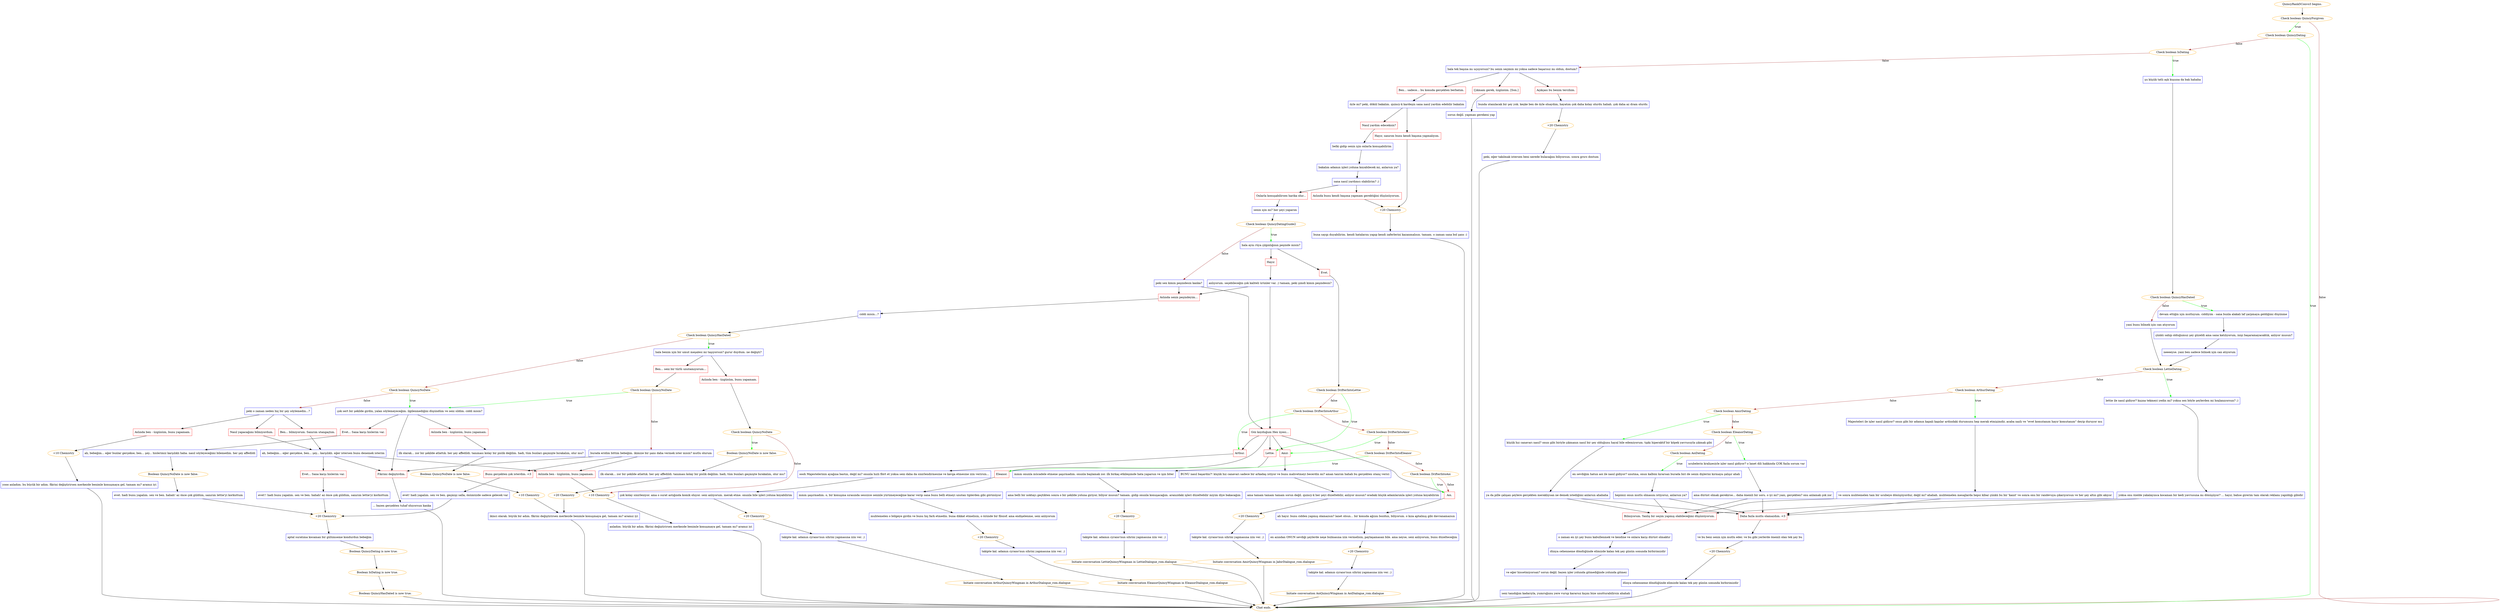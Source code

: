 digraph {
	"QuincyRank5Convo3 begins." [color=orange];
		"QuincyRank5Convo3 begins." -> j2951068974;
	j2951068974 [label="Check boolean QuincyForgiven",color=orange];
		j2951068974 -> j3209672370 [label=true,color=green];
		j2951068974 -> "Chat ends." [label=false,color=brown];
	j3209672370 [label="Check boolean QuincyDating",color=orange];
		j3209672370 -> "Chat ends." [label=true,color=green];
		j3209672370 -> j4264167688 [label=false,color=brown];
	"Chat ends." [color=orange];
	j4264167688 [label="Check boolean IsDating",color=orange];
		j4264167688 -> j114283294 [label=true,color=green];
		j4264167688 -> j3027451908 [label=false,color=brown];
	j114283294 [label="şu küçük tatlı aşk kuşuna da bak hahaha",shape=box,color=blue];
		j114283294 -> j112189153;
	j3027451908 [label="hala tek başına mı uçuyorsun? bu senin seçimin mi yoksa sadece başarısız mı oldun, dostum?",shape=box,color=blue];
		j3027451908 -> j476599094;
		j3027451908 -> j2932592311;
		j3027451908 -> j3984220929;
	j112189153 [label="Check boolean QuincyHasDated",color=orange];
		j112189153 -> j321821545 [label=true,color=green];
		j112189153 -> j3473670349 [label=false,color=brown];
	j476599094 [label="Açıkçası bu benim tercihim.",shape=box,color=red];
		j476599094 -> j2921263746;
	j2932592311 [label="Ben... sadece... bu konuda gerçekten berbatım.",shape=box,color=red];
		j2932592311 -> j941115876;
	j3984220929 [label="Çıkmam gerek, üzgünüm. [Son.]",shape=box,color=red];
		j3984220929 -> j3187400230;
	j321821545 [label="devam ettiğin için mutluyum. ciddiyim - sana bunla alakalı laf çarpmaya geldiğimi düşünme",shape=box,color=blue];
		j321821545 -> j3929834232;
	j3473670349 [label="yani bunu bilmek için can atıyorum",shape=box,color=blue];
		j3473670349 -> j1775695868;
	j2921263746 [label="bunda utanılacak bir şey yok. keşke ben de öyle olsaydım, hayatım çok daha kolay olurdu hahah. çok daha az dram olurdu",shape=box,color=blue];
		j2921263746 -> j1956397950;
	j941115876 [label="öyle mi? peki, dökül bakalım. quincy-k kardeşin sana nasıl yardım edebilir bakalım",shape=box,color=blue];
		j941115876 -> j3927353259;
		j941115876 -> j2896282396;
	j3187400230 [label="sorun değil. yapman gerekeni yap",shape=box,color=blue];
		j3187400230 -> "Chat ends.";
	j3929834232 [label="çünkü sahip olduğumuz şey güzeldi ama sana katılıyorum, inişi başaramayacaktık, anlıyor musun?",shape=box,color=blue];
		j3929834232 -> j3153220971;
	j1775695868 [label="Check boolean LettieDating",color=orange];
		j1775695868 -> j192461260 [label=true,color=green];
		j1775695868 -> j3168842779 [label=false,color=brown];
	j1956397950 [label="+20 Chemistry",color=orange];
		j1956397950 -> j3242964003;
	j3927353259 [label="Nasıl yardım edeceksin?",shape=box,color=red];
		j3927353259 -> j3882214563;
	j2896282396 [label="Hayır, sanırım bunu kendi başıma yapmalıyım.",shape=box,color=red];
		j2896282396 -> j1402850837;
	j3153220971 [label="neeeeyse. yani ben sadece bilmek için can atıyorum",shape=box,color=blue];
		j3153220971 -> j1775695868;
	j192461260 [label="lettie ile nasıl gidiyor? kıçına tekmeyi yedin mi? yoksa sen böyle şeylerden mi hoşlanıyorsun? ;)",shape=box,color=blue];
		j192461260 -> j3999259425;
	j3168842779 [label="Check boolean ArthurDating",color=orange];
		j3168842779 -> j3400352188 [label=true,color=green];
		j3168842779 -> j3271929692 [label=false,color=brown];
	j3242964003 [label="peki, eğer takılmak istersen beni nerede bulacağını biliyorsun. sonra grsrz dostum",shape=box,color=blue];
		j3242964003 -> "Chat ends.";
	j3882214563 [label="belki gidip senin için onlarla konuşabilirim",shape=box,color=blue];
		j3882214563 -> j1901733546;
	j1402850837 [label="+20 Chemistry",color=orange];
		j1402850837 -> j3718146555;
	j3999259425 [label="yoksa onu özelde yakalayınca kocaman bir kedi yavrusuna mı dönüşüyor? ... hayır, bahse girerim tam olarak reklamı yapıldığı gibidir",shape=box,color=blue];
		j3999259425 -> j2138032950;
		j3999259425 -> j3275964100;
	j3400352188 [label="Majesteleri ile işler nasıl gidiyor? onun gibi bir adamın kapalı kapılar ardındaki durumunu hep merak etmişimdir, acaba nazlı ve \"evet komutanım hayır komutanım\" deyip duruyor mu",shape=box,color=blue];
		j3400352188 -> j4136640793;
	j3271929692 [label="Check boolean AmirDating",color=orange];
		j3271929692 -> j1314920074 [label=true,color=green];
		j3271929692 -> j2641613073 [label=false,color=brown];
	j1901733546 [label="bakalım adamın işleri yoluna koyabilecek mi, anlarsın ya?",shape=box,color=blue];
		j1901733546 -> j3651433839;
	j3718146555 [label="buna saygı duyabilirim. kendi hatalarını yapıp kendi zaferlerini kazanmalısın. tamam. o zaman sana bol şans :)",shape=box,color=blue];
		j3718146555 -> "Chat ends.";
	j2138032950 [label="Daha fazla mutlu olamazdım. <3",shape=box,color=red];
		j2138032950 -> j207145279;
	j3275964100 [label="Bilmiyorum. Yanlış bir seçim yapmış olabileceğimi düşünüyorum.",shape=box,color=red];
		j3275964100 -> j1778263676;
	j4136640793 [label="ve sonra muhtemelen tam bir ucubeye dönüşüyordur, değil mi? ahahah. muhtemelen mesajlarda hepsi kibar çünkü bu bir 'kanıt' ve sonra onu bir randevuya çıkarıyorsun ve her şey altın gibi akıyor",shape=box,color=blue];
		j4136640793 -> j2138032950;
		j4136640793 -> j3275964100;
	j1314920074 [label="küçük hız canavarı nasıl? onun gibi biriyle çıkmanın nasıl bir şey olduğunu hayal bile edemiyorum. tıpkı hiperaktif bir köpek yavrusuyla çıkmak gibi",shape=box,color=blue];
		j1314920074 -> j3212530928;
	j2641613073 [label="Check boolean EleanorDating",color=orange];
		j2641613073 -> j1362686292 [label=true,color=green];
		j2641613073 -> j2260982675 [label=false,color=brown];
	j3651433839 [label="sana nasıl yardımcı olabilirim? ;)",shape=box,color=blue];
		j3651433839 -> j2259336551;
		j3651433839 -> j810673243;
	j207145279 [label="ve bu beni senin için mutlu eder. ve bu gibi yerlerde önemli olan tek şey bu",shape=box,color=blue];
		j207145279 -> j1062055564;
	j1778263676 [label="o zaman en iyi şey bunu kabullenmek ve kendine ve onlara karşı dürüst olmaktır",shape=box,color=blue];
		j1778263676 -> j4027235980;
	j3212530928 [label="ya da pille çalışan şeylere gerçekten meraklıysan ne demek istediğimi anlarsın ahahaha",shape=box,color=blue];
		j3212530928 -> j2138032950;
		j3212530928 -> j3275964100;
	j1362686292 [label="ucubelerin kraliçesiyle işler nasıl gidiyor? o lanet dili hakkında ÇOK fazla sorum var",shape=box,color=blue];
		j1362686292 -> j1287049089;
	j2260982675 [label="Check boolean AoiDating",color=orange];
		j2260982675 -> j1873947748 [label=true,color=green];
	j2259336551 [label="Onlarla konuşabilirsen harika olur...",shape=box,color=red];
		j2259336551 -> j3824396287;
	j810673243 [label="Aslında bunu kendi başıma yapmam gerektiğini düşünüyorum.",shape=box,color=red];
		j810673243 -> j1402850837;
	j1062055564 [label="+20 Chemistry",color=orange];
		j1062055564 -> j2357843309;
	j4027235980 [label="dünya cehenneme döndüğünde elimizde kalan tek şey günün sonunda birbirimizdir",shape=box,color=blue];
		j4027235980 -> j102781818;
	j1287049089 [label="ama dürüst olmak gerekirse... daha önemli bir soru. o iyi mi? yani, gerçekten? onu anlamak çok zor",shape=box,color=blue];
		j1287049089 -> j2138032950;
		j1287049089 -> j3275964100;
	j1873947748 [label="en sevdiğim hatun aoi ile nasıl gidiyor? unutma, onun kalbini kırarsan burada biri de senin dişlerini kırmaya çalışır ahah",shape=box,color=blue];
		j1873947748 -> j3027911148;
	j3824396287 [label="senin için mi? her şeyi yaparım",shape=box,color=blue];
		j3824396287 -> j2238688054;
	j2357843309 [label="dünya cehenneme döndüğünde elimizde kalan tek şey günün sonunda birbirimizdir",shape=box,color=blue];
		j2357843309 -> "Chat ends.";
	j102781818 [label="ve eğer hissetmiyorsan? sorun değil. bazen işler yolunda gitmediğinde yolunda gitmez",shape=box,color=blue];
		j102781818 -> j2080291014;
	j3027911148 [label="hepimiz onun mutlu olmasını istiyoruz, anlarsın ya?",shape=box,color=blue];
		j3027911148 -> j2138032950;
		j3027911148 -> j3275964100;
	j2238688054 [label="Check boolean QuincyDatingGuide2",color=orange];
		j2238688054 -> j2059353105 [label=true,color=green];
		j2238688054 -> j1841420759 [label=false,color=brown];
	j2080291014 [label="seni tanıdığım kadarıyla, yumruğunu yere vurup kararsız kıçını bize unutturabilirsin ahahah",shape=box,color=blue];
		j2080291014 -> "Chat ends.";
	j2059353105 [label="hala aynı rüya çılgınlığının peşinde misin?",shape=box,color=blue];
		j2059353105 -> j1270701003;
		j2059353105 -> j2014648474;
	j1841420759 [label="peki sen kimin peşindesin kanka?",shape=box,color=blue];
		j1841420759 -> j3935777560;
		j1841420759 -> j2487540113;
	j1270701003 [label="Hayır.",shape=box,color=red];
		j1270701003 -> j58464560;
	j2014648474 [label="Evet.",shape=box,color=red];
		j2014648474 -> j3198534615;
	j3935777560 [label="Göz koyduğum Hex üyesi...",shape=box,color=red];
		j3935777560 -> j2537490719;
		j3935777560 -> j3969670686;
		j3935777560 -> j2893527650;
		j3935777560 -> j303716683;
		j3935777560 -> j1908894853;
	j2487540113 [label="Aslında senin peşindeyim...",shape=box,color=red];
		j2487540113 -> j196897222;
	j58464560 [label="anlıyorum. seçebileceğin çok kaliteli ürünler var. ;) tamam, peki şimdi kimin peşindesin?",shape=box,color=blue];
		j58464560 -> j3935777560;
		j58464560 -> j2487540113;
	j3198534615 [label="Check boolean DrifterIntoLettie",color=orange];
		j3198534615 -> j2537490719 [label=true,color=green];
		j3198534615 -> j1481036599 [label=false,color=brown];
	j2537490719 [label="Lettie.",shape=box,color=red];
		j2537490719 -> j1853365183;
	j3969670686 [label="Arthur.",shape=box,color=red];
		j3969670686 -> j889400603;
	j2893527650 [label="Amir.",shape=box,color=red];
		j2893527650 -> j1807580056;
	j303716683 [label="Eleanor.",shape=box,color=red];
		j303716683 -> j1959451421;
	j1908894853 [label="Aoi.",shape=box,color=red];
		j1908894853 -> j2697754545;
	j196897222 [label="ciddi misin...?",shape=box,color=blue];
		j196897222 -> j2521049982;
	j1481036599 [label="Check boolean DrifterIntoArthur",color=orange];
		j1481036599 -> j3969670686 [label=true,color=green];
		j1481036599 -> j2762540437 [label=false,color=brown];
	j1853365183 [label="mmm onunla mücadele etmene şaşırmadım. onunla başlamak zor. ilk birkaç etkileşimde hata yaparsın ve işin biter",shape=box,color=blue];
		j1853365183 -> j3485653283;
	j889400603 [label="oooh Majestelerinin ayağına bastın, değil mi? onunla hızlı flört et yoksa seni daha da sinirlendirmesine ve kavga etmesine izin verirsin...",shape=box,color=blue];
		j889400603 -> j1242374111;
	j1807580056 [label="BUNU nasıl başardın?! küçük hız canavarı sadece bir arkadaş istiyor ve bunu mahvetmeyi becerdin mi? aman tanrım hahah bu gerçekten utanç verici",shape=box,color=blue];
		j1807580056 -> j500761854;
	j1959451421 [label="mmm şaşırmadım. o, bir konuşma sırasında sessizce seninle yürümeyeceğine karar verip sana bunu belli etmeyi unutan tiplerden gibi görünüyor",shape=box,color=blue];
		j1959451421 -> j4291185540;
	j2697754545 [label="ah hayır. bunu cidden yapmış olamazsın? lanet olsun... bir konuda ağzını bozdun, biliyorum. o kıza aptalmış gibi davranamazsın",shape=box,color=blue];
		j2697754545 -> j3182198235;
	j2521049982 [label="Check boolean QuincyHasDated",color=orange];
		j2521049982 -> j3421088936 [label=true,color=green];
		j2521049982 -> j931455432 [label=false,color=brown];
	j2762540437 [label="Check boolean DrifterIntoAmir",color=orange];
		j2762540437 -> j2893527650 [label=true,color=green];
		j2762540437 -> j18030657 [label=false,color=brown];
	j3485653283 [label="ama belli bir noktayı geçtikten sonra o bir şekilde yoluna giriyor, biliyor musun? tamam. gidip onunla konuşacağım. aranızdaki işleri düzeltebilir miyim diye bakacağım",shape=box,color=blue];
		j3485653283 -> j4246289222;
	j1242374111 [label="çok kolay sinirleniyor. ama o surat astığında komik oluyor. seni anlıyorum. merak etme. onunla bile işleri yoluna koyabilirim",shape=box,color=blue];
		j1242374111 -> j3345380283;
	j500761854 [label="ama tamam tamam tamam sorun değil. quincy-k her şeyi düzeltebilir, anlıyor musun? oradaki küçük adamlarımla işleri yoluna koyabilirim",shape=box,color=blue];
		j500761854 -> j956998058;
	j4291185540 [label="muhtemelen o bölgeye girdin ve bunu hiç fark etmedin. buna dikkat etmelisin, o özünde bir filozof. ama endişelenme, seni anlıyorum",shape=box,color=blue];
		j4291185540 -> j4019440969;
	j3182198235 [label="en azından ONUN sevdiği şeylerde neşe bulmasına izin vermelisin, paylaşamasan bile. ama neyse, seni anlıyorum, bunu düzelteceğim",shape=box,color=blue];
		j3182198235 -> j2200773152;
	j3421088936 [label="hala benim için bir umut meşalesi mi taşıyorsun? gurur duydum. ne değişti?",shape=box,color=blue];
		j3421088936 -> j3841061745;
		j3421088936 -> j317516250;
	j931455432 [label="Check boolean QuincyNoDate",color=orange];
		j931455432 -> j3972966676 [label=true,color=green];
		j931455432 -> j1227071870 [label=false,color=brown];
	j18030657 [label="Check boolean DrifterIntoEleanor",color=orange];
		j18030657 -> j303716683 [label=true,color=green];
		j18030657 -> j1008457125 [label=false,color=brown];
	j4246289222 [label="+20 Chemistry",color=orange];
		j4246289222 -> j449689023;
	j3345380283 [label="+20 Chemistry",color=orange];
		j3345380283 -> j2106767047;
	j956998058 [label="+20 Chemistry",color=orange];
		j956998058 -> j2584202661;
	j4019440969 [label="+20 Chemistry",color=orange];
		j4019440969 -> j2053664580;
	j2200773152 [label="+20 Chemistry",color=orange];
		j2200773152 -> j300037895;
	j3841061745 [label="Ben... seni bir türlü unutamıyorum...",shape=box,color=red];
		j3841061745 -> j459811191;
	j317516250 [label="Aslında ben - üzgünüm, bunu yapamam.",shape=box,color=red];
		j317516250 -> j1812051425;
	j3972966676 [label="çok sert bir şekilde girdin, yalan söylemeyeceğim. ilgilenmediğini düşündüm ve seni sildim. ciddi misin?",shape=box,color=blue];
		j3972966676 -> j2961344945;
		j3972966676 -> j3017689368;
		j3972966676 -> j835596451;
	j1227071870 [label="peki o zaman neden hiç bir şey söylemedin...?",shape=box,color=blue];
		j1227071870 -> j1689222568;
		j1227071870 -> j2999625103;
		j1227071870 -> j3048260077;
	j1008457125 [label="Check boolean DrifterIntoAoi",color=orange];
		j1008457125 -> j1908894853 [label=true,color=green];
		j1008457125 -> j1908894853 [label=false,color=brown];
	j449689023 [label="takipte kal. adamın cyrano'nun sihrini yapmasına izin ver. ;)",shape=box,color=blue];
		j449689023 -> "Initiate conversation LettieQuincyWingman in LettieDialogue_rom.dialogue";
	j2106767047 [label="takipte kal. adamın cyrano'nun sihrini yapmasına izin ver. ;)",shape=box,color=blue];
		j2106767047 -> "Initiate conversation ArthurQuincyWingman in ArthurDialogue_rom.dialogue";
	j2584202661 [label="takipte kal. cyrano'nun sihrini yapmasına izin ver. ;)",shape=box,color=blue];
		j2584202661 -> "Initiate conversation AmirQuincyWingman in JabirDialogue_rom.dialogue";
	j2053664580 [label="takipte kal. adamın cyrano'nun sihrini yapmasına izin ver. ;)",shape=box,color=blue];
		j2053664580 -> "Initiate conversation EleanorQuincyWingman in EleanorDialogue_rom.dialogue";
	j300037895 [label="takipte kal. adamın cyrano'nun sihrini yapmasına izin ver. ;)",shape=box,color=blue];
		j300037895 -> "Initiate conversation AoiQuincyWingman in AoiDialogue_rom.dialogue";
	j459811191 [label="Check boolean QuincyNoDate",color=orange];
		j459811191 -> j3972966676 [label=true,color=green];
		j459811191 -> j1177047386 [label=false,color=brown];
	j1812051425 [label="Check boolean QuincyNoDate",color=orange];
		j1812051425 -> j1684032494 [label=true,color=green];
		j1812051425 -> j2761277108 [label=false,color=brown];
	j2961344945 [label="Evet... Sana karşı hislerim var.",shape=box,color=red];
		j2961344945 -> j1687729379;
	j3017689368 [label="Aslında ben - üzgünüm, bunu yapamam.",shape=box,color=red];
		j3017689368 -> j351097311;
	j835596451 [label="Fikrimi değiştirdim.",shape=box,color=red];
		j835596451 -> j2434727735;
	j1689222568 [label="Ben... bilmiyorum. Sanırım utangaçtım.",shape=box,color=red];
		j1689222568 -> j770359911;
	j2999625103 [label="Nasıl yapacağımı bilmiyordum.",shape=box,color=red];
		j2999625103 -> j770359911;
	j3048260077 [label="Aslında ben - üzgünüm, bunu yapamam.",shape=box,color=red];
		j3048260077 -> j2570847958;
	"Initiate conversation LettieQuincyWingman in LettieDialogue_rom.dialogue" [label="Initiate conversation LettieQuincyWingman in LettieDialogue_rom.dialogue",color=orange];
		"Initiate conversation LettieQuincyWingman in LettieDialogue_rom.dialogue" -> "Chat ends.";
	"Initiate conversation ArthurQuincyWingman in ArthurDialogue_rom.dialogue" [label="Initiate conversation ArthurQuincyWingman in ArthurDialogue_rom.dialogue",color=orange];
		"Initiate conversation ArthurQuincyWingman in ArthurDialogue_rom.dialogue" -> "Chat ends.";
	"Initiate conversation AmirQuincyWingman in JabirDialogue_rom.dialogue" [label="Initiate conversation AmirQuincyWingman in JabirDialogue_rom.dialogue",color=orange];
		"Initiate conversation AmirQuincyWingman in JabirDialogue_rom.dialogue" -> "Chat ends.";
	"Initiate conversation EleanorQuincyWingman in EleanorDialogue_rom.dialogue" [label="Initiate conversation EleanorQuincyWingman in EleanorDialogue_rom.dialogue",color=orange];
		"Initiate conversation EleanorQuincyWingman in EleanorDialogue_rom.dialogue" -> "Chat ends.";
	"Initiate conversation AoiQuincyWingman in AoiDialogue_rom.dialogue" [label="Initiate conversation AoiQuincyWingman in AoiDialogue_rom.dialogue",color=orange];
		"Initiate conversation AoiQuincyWingman in AoiDialogue_rom.dialogue" -> "Chat ends.";
	j1177047386 [label="burada eridim bittim bebeğim. ikimize bir şans daha vermek ister misin? mutlu olurum",shape=box,color=blue];
		j1177047386 -> j927983135;
		j1177047386 -> j3311653736;
		j1177047386 -> j835596451;
	j1684032494 [label="Boolean QuincyNoDate is now false.",color=orange];
		j1684032494 -> j3190218632;
	j2761277108 [label="+10 Chemistry",color=orange];
		j2761277108 -> j3135920907;
	j1687729379 [label="ah, bebeğim... eğer bunlar gerçekse, ben... şey... hislerimiz karşılıklı haha. nasıl söyleyeceğimi bilemedim. her şey affedildi",shape=box,color=blue];
		j1687729379 -> j1420490819;
	j351097311 [label="ilk olarak... zor bir şekilde atlattık. her şey affedildi. tanıması kolay bir pislik değilim. hadi, tüm bunları geçmişte bırakalım, olur mu?",shape=box,color=blue];
		j351097311 -> j2955405486;
	j2434727735 [label="... bazen gerçekten tuhaf oluyorsun kanka",shape=box,color=blue];
		j2434727735 -> "Chat ends.";
	j770359911 [label="ah, bebeğim... eğer gerçekse, ben... şey... karşılıklı. eğer istersen bunu denemek isterim",shape=box,color=blue];
		j770359911 -> j1984450707;
		j770359911 -> j3311653736;
		j770359911 -> j835596451;
	j2570847958 [label="+10 Chemistry",color=orange];
		j2570847958 -> j1412418345;
	j927983135 [label="Bunu gerçekten çok isterdim. <3",shape=box,color=red];
		j927983135 -> j3973877131;
	j3311653736 [label="Aslında ben - üzgünüm, bunu yapamam.",shape=box,color=red];
		j3311653736 -> j2761277108;
	j3190218632 [label="ilk olarak... zor bir şekilde atlattık. her şey affedildi. tanıması kolay bir pislik değilim. hadi, tüm bunları geçmişte bırakalım, olur mu?",shape=box,color=blue];
		j3190218632 -> j3301450244;
	j3135920907 [label="anladım. büyük bir adım. fikrini değiştirirsen merkezde benimle konuşmaya gel, tamam mı? aramız iyi",shape=box,color=blue];
		j3135920907 -> "Chat ends.";
	j1420490819 [label="Boolean QuincyNoDate is now false.",color=orange];
		j1420490819 -> j3487037877;
	j2955405486 [label="Boolean QuincyNoDate is now false.",color=orange];
		j2955405486 -> j1509906615;
	j1984450707 [label="Evet... Sana karşı hislerim var.",shape=box,color=red];
		j1984450707 -> j2682110007;
	j1412418345 [label="yooo anladım. bu büyük bir adım. fikrini değiştirirsen merkezde benimle konuşmaya gel, tamam mı? aramız iyi",shape=box,color=blue];
		j1412418345 -> "Chat ends.";
	j3973877131 [label="evet! hadi yapalım. sen ve ben. geçmişi salla, önümüzde sadece gelecek var",shape=box,color=blue];
		j3973877131 -> j3848802551;
	j3301450244 [label="+20 Chemistry",color=orange];
		j3301450244 -> j2576497809;
	j3487037877 [label="evet. hadi bunu yapalım. sen ve ben. hahah! az önce çok güldüm, sanırım lettie'yi korkuttum",shape=box,color=blue];
		j3487037877 -> j3848802551;
	j1509906615 [label="+10 Chemistry",color=orange];
		j1509906615 -> j2576497809;
	j2682110007 [label="evet!! hadi bunu yapalım. sen ve ben. hahah! az önce çok güldüm, sanırım lettie'yi korkuttum",shape=box,color=blue];
		j2682110007 -> j3848802551;
	j3848802551 [label="+20 Chemistry",color=orange];
		j3848802551 -> j3948015392;
	j2576497809 [label="ikinci olarak. büyük bir adım. fikrini değiştirirsen merkezde benimle konuşmaya gel, tamam mı? aramız iyi",shape=box,color=blue];
		j2576497809 -> "Chat ends.";
	j3948015392 [label="aptal suratıma kocaman bir gülümseme kondurdun bebeğim",shape=box,color=blue];
		j3948015392 -> j505928050;
	j505928050 [label="Boolean QuincyDating is now true.",color=orange];
		j505928050 -> j2476452017;
	j2476452017 [label="Boolean IsDating is now true.",color=orange];
		j2476452017 -> j2730872079;
	j2730872079 [label="Boolean QuincyHasDated is now true.",color=orange];
		j2730872079 -> "Chat ends.";
}